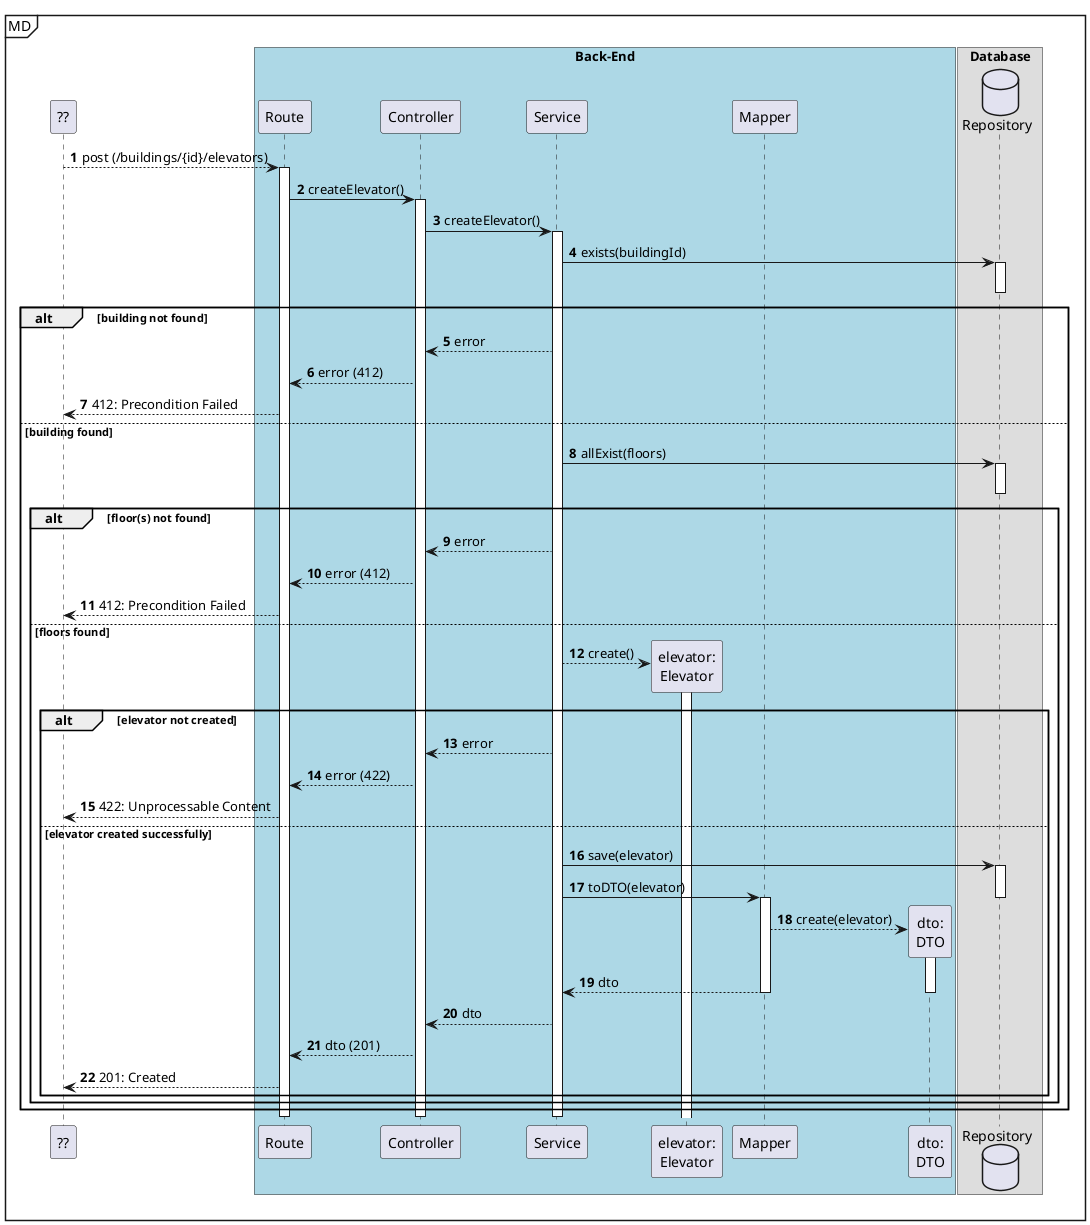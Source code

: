 @startuml
autonumber

participant "??" as ui

mainframe MD
box "Back-End" #LightBlue
participant "Route" as r
participant "Controller" as ctrl
participant "Service" as svc

participant "elevator:\nElevator" as elevator
participant "Mapper" as map
participant "dto:\nDTO" as dto
end box

box "Database"
database "Repository" as repo
end box

ui --> r: post (/buildings/{id}/elevators)
    activate r
        r -> ctrl : createElevator()
        activate ctrl
            ctrl -> svc : createElevator()
            activate svc
                svc -> repo : exists(buildingId)
                activate repo
                deactivate repo

                alt building not found
                    svc --> ctrl : error
                    ctrl --> r : error (412)
                    r --> ui : 412: Precondition Failed
                else building found
                    svc -> repo: allExist(floors)

                    activate repo
                    deactivate repo

                    alt floor(s) not found
                        svc --> ctrl : error
                        ctrl --> r : error (412)
                        r --> ui : 412: Precondition Failed
                    else floors found
                        svc --> elevator** : create()

                        activate elevator
                        deactivate elevator

                        alt elevator not created
                            svc --> ctrl : error
                            ctrl --> r : error (422)
                            r --> ui : 422: Unprocessable Content

                        else elevator created successfully
                            svc -> repo : save(elevator)

                            activate repo
                                svc -> map : toDTO(elevator)
                            deactivate repo

                            activate map
                                map --> dto** : create(elevator)
                                activate dto
                                    map --> svc : dto
                                deactivate dto
                            deactivate map

                            svc --> ctrl : dto
                            ctrl --> r : dto (201)
                            r --> ui : 201: Created
                        end
                    end
                end
            deactivate svc
        deactivate ctrl
    deactivate r

@enduml
